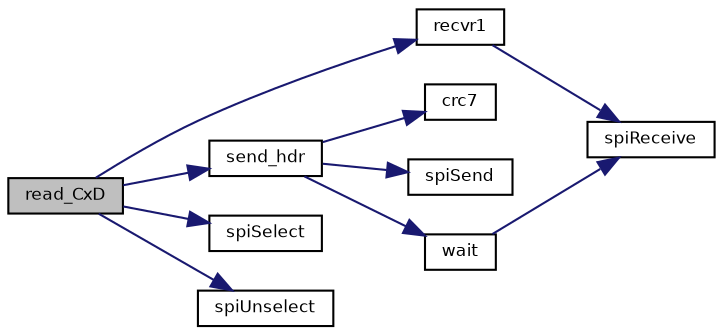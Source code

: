 digraph "read_CxD"
{
  bgcolor="transparent";
  edge [fontname="Helvetica",fontsize="8",labelfontname="Helvetica",labelfontsize="8"];
  node [fontname="Helvetica",fontsize="8",shape=record];
  rankdir="LR";
  Node32 [label="read_CxD",height=0.2,width=0.4,color="black", fillcolor="grey75", style="filled", fontcolor="black"];
  Node32 -> Node33 [color="midnightblue",fontsize="8",style="solid",fontname="Helvetica"];
  Node33 [label="recvr1",height=0.2,width=0.4,color="black",URL="$group___m_m_c___s_p_i.html#ga3862a084e567aa0e36d86038f504b7b5",tooltip="Receives a single byte response. "];
  Node33 -> Node34 [color="midnightblue",fontsize="8",style="solid",fontname="Helvetica"];
  Node34 [label="spiReceive",height=0.2,width=0.4,color="black",URL="$group___s_p_i.html#gadd99ad823b391dde114f04dedafe5e80",tooltip="Receives data from the SPI bus. "];
  Node32 -> Node35 [color="midnightblue",fontsize="8",style="solid",fontname="Helvetica"];
  Node35 [label="send_hdr",height=0.2,width=0.4,color="black",URL="$group___m_m_c___s_p_i.html#ga9e3bc1849600a89d28eac5aaa8e5ea14",tooltip="Sends a command header. "];
  Node35 -> Node36 [color="midnightblue",fontsize="8",style="solid",fontname="Helvetica"];
  Node36 [label="crc7",height=0.2,width=0.4,color="black",URL="$group___m_m_c___s_p_i.html#gac82b7e209601c890c0d1587cefaf0813",tooltip="Calculate the MMC standard CRC-7 based on a lookup table. "];
  Node35 -> Node37 [color="midnightblue",fontsize="8",style="solid",fontname="Helvetica"];
  Node37 [label="spiSend",height=0.2,width=0.4,color="black",URL="$group___s_p_i.html#ga382cfbdffd2df57cf3843d45164e8bfc",tooltip="Sends data over the SPI bus. "];
  Node35 -> Node38 [color="midnightblue",fontsize="8",style="solid",fontname="Helvetica"];
  Node38 [label="wait",height=0.2,width=0.4,color="black",URL="$group___m_m_c___s_p_i.html#ga2047c3d4f7ce72dcb6c4942f57e92600",tooltip="Waits an idle condition. "];
  Node38 -> Node34 [color="midnightblue",fontsize="8",style="solid",fontname="Helvetica"];
  Node32 -> Node39 [color="midnightblue",fontsize="8",style="solid",fontname="Helvetica"];
  Node39 [label="spiSelect",height=0.2,width=0.4,color="black",URL="$group___s_p_i.html#ga00809152c869db80192aa3e04266a99a",tooltip="Asserts the slave select signal and prepares for transfers. "];
  Node32 -> Node40 [color="midnightblue",fontsize="8",style="solid",fontname="Helvetica"];
  Node40 [label="spiUnselect",height=0.2,width=0.4,color="black",URL="$group___s_p_i.html#gae291c012872da9c89dec23581f701b5f",tooltip="Deasserts the slave select signal. "];
}

